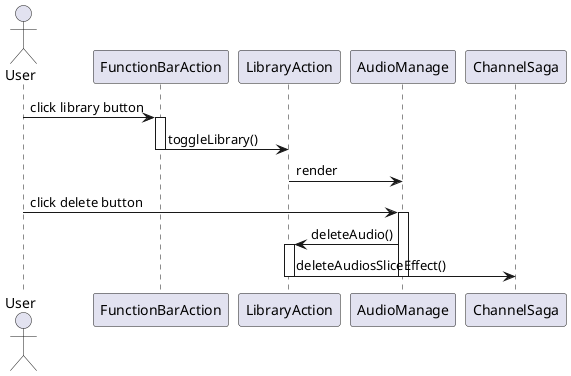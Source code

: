@startuml
actor User

User -> FunctionBarAction: click library button
activate FunctionBarAction
FunctionBarAction -> LibraryAction: toggleLibrary()
deactivate FunctionBarAction
LibraryAction -> AudioManage: render

User -> AudioManage: click delete button
activate AudioManage
AudioManage -> LibraryAction: deleteAudio()
activate LibraryAction
LibraryAction -> ChannelSaga: deleteAudiosSliceEffect()
deactivate LibraryAction
deactivate AudioManage
@enduml
